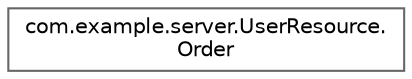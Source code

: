digraph "Graphical Class Hierarchy"
{
 // LATEX_PDF_SIZE
  bgcolor="transparent";
  edge [fontname=Helvetica,fontsize=10,labelfontname=Helvetica,labelfontsize=10];
  node [fontname=Helvetica,fontsize=10,shape=box,height=0.2,width=0.4];
  rankdir="LR";
  Node0 [label="com.example.server.UserResource.\lOrder",height=0.2,width=0.4,color="grey40", fillcolor="white", style="filled",URL="$enumcom_1_1example_1_1server_1_1_user_resource_1_1_order.html",tooltip=" "];
}
